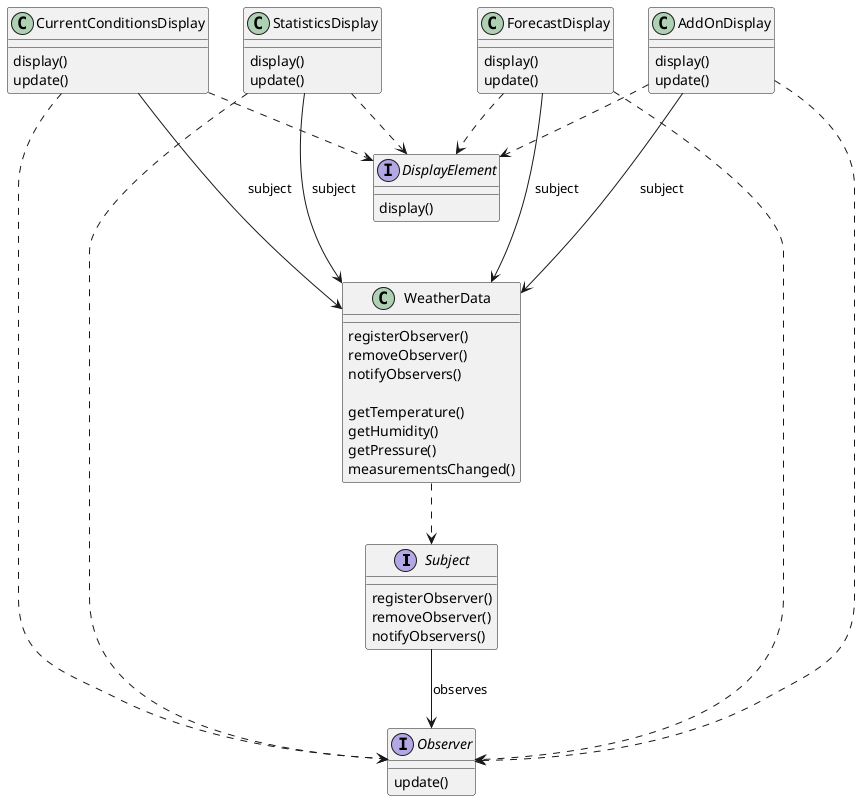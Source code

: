 @startuml

interface Subject {
registerObserver()
removeObserver()
notifyObservers()

}

interface Observer {
update()
}

interface DisplayElement {
display()
}

class WeatherData {
registerObserver()
removeObserver()
notifyObservers()

getTemperature()
getHumidity()
getPressure()
measurementsChanged()
}

class CurrentConditionsDisplay {
display()
update()
}

class StatisticsDisplay {
display()
update()
}

class ForecastDisplay {
display()
update()
}

class AddOnDisplay {
display()
update()
}

'implementation arrows
WeatherData ..> Subject

CurrentConditionsDisplay ..> Observer
StatisticsDisplay ..> Observer
ForecastDisplay ..> Observer
AddOnDisplay ..> Observer

CurrentConditionsDisplay ..> DisplayElement
StatisticsDisplay ..> DisplayElement
ForecastDisplay ..> DisplayElement
AddOnDisplay ..> DisplayElement

'observer arrows
Subject --> Observer :observes

'subject arrows
CurrentConditionsDisplay ---> WeatherData :subject
StatisticsDisplay ---> WeatherData :subject
ForecastDisplay ---> WeatherData :subject
AddOnDisplay ---> WeatherData :subject
@enduml